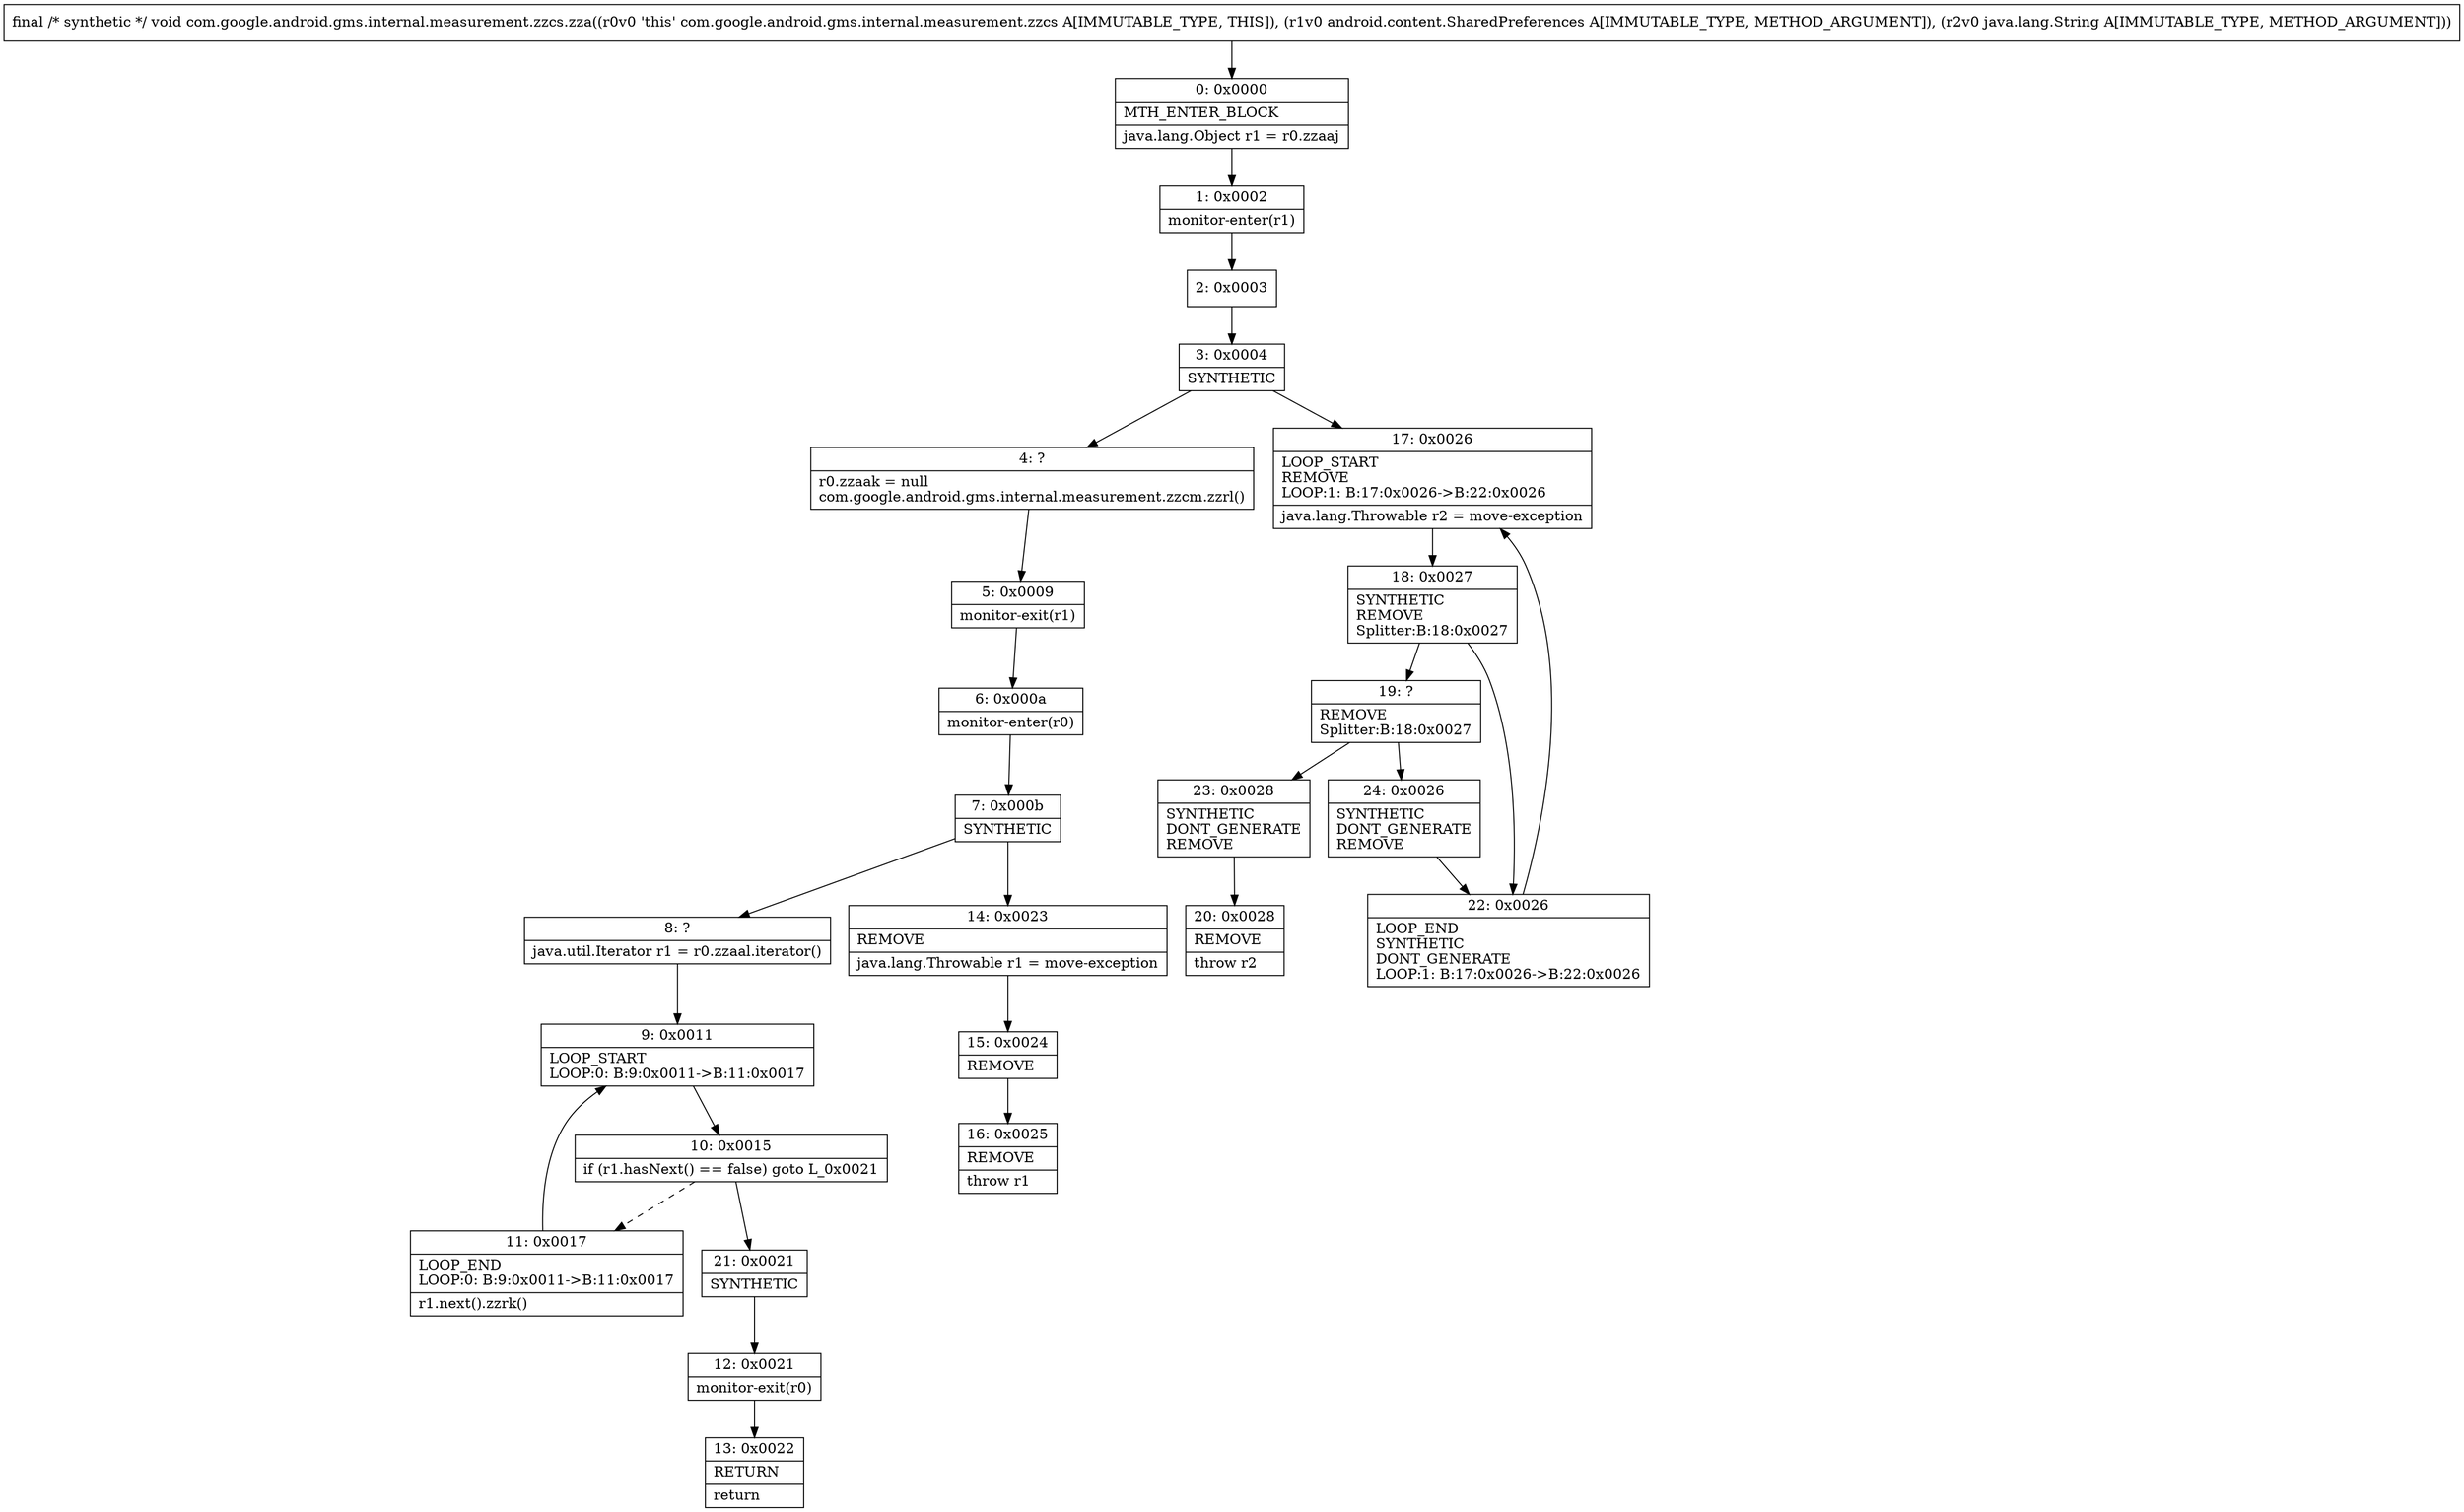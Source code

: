 digraph "CFG forcom.google.android.gms.internal.measurement.zzcs.zza(Landroid\/content\/SharedPreferences;Ljava\/lang\/String;)V" {
Node_0 [shape=record,label="{0\:\ 0x0000|MTH_ENTER_BLOCK\l|java.lang.Object r1 = r0.zzaaj\l}"];
Node_1 [shape=record,label="{1\:\ 0x0002|monitor\-enter(r1)\l}"];
Node_2 [shape=record,label="{2\:\ 0x0003}"];
Node_3 [shape=record,label="{3\:\ 0x0004|SYNTHETIC\l}"];
Node_4 [shape=record,label="{4\:\ ?|r0.zzaak = null\lcom.google.android.gms.internal.measurement.zzcm.zzrl()\l}"];
Node_5 [shape=record,label="{5\:\ 0x0009|monitor\-exit(r1)\l}"];
Node_6 [shape=record,label="{6\:\ 0x000a|monitor\-enter(r0)\l}"];
Node_7 [shape=record,label="{7\:\ 0x000b|SYNTHETIC\l}"];
Node_8 [shape=record,label="{8\:\ ?|java.util.Iterator r1 = r0.zzaal.iterator()\l}"];
Node_9 [shape=record,label="{9\:\ 0x0011|LOOP_START\lLOOP:0: B:9:0x0011\-\>B:11:0x0017\l}"];
Node_10 [shape=record,label="{10\:\ 0x0015|if (r1.hasNext() == false) goto L_0x0021\l}"];
Node_11 [shape=record,label="{11\:\ 0x0017|LOOP_END\lLOOP:0: B:9:0x0011\-\>B:11:0x0017\l|r1.next().zzrk()\l}"];
Node_12 [shape=record,label="{12\:\ 0x0021|monitor\-exit(r0)\l}"];
Node_13 [shape=record,label="{13\:\ 0x0022|RETURN\l|return\l}"];
Node_14 [shape=record,label="{14\:\ 0x0023|REMOVE\l|java.lang.Throwable r1 = move\-exception\l}"];
Node_15 [shape=record,label="{15\:\ 0x0024|REMOVE\l}"];
Node_16 [shape=record,label="{16\:\ 0x0025|REMOVE\l|throw r1\l}"];
Node_17 [shape=record,label="{17\:\ 0x0026|LOOP_START\lREMOVE\lLOOP:1: B:17:0x0026\-\>B:22:0x0026\l|java.lang.Throwable r2 = move\-exception\l}"];
Node_18 [shape=record,label="{18\:\ 0x0027|SYNTHETIC\lREMOVE\lSplitter:B:18:0x0027\l}"];
Node_19 [shape=record,label="{19\:\ ?|REMOVE\lSplitter:B:18:0x0027\l}"];
Node_20 [shape=record,label="{20\:\ 0x0028|REMOVE\l|throw r2\l}"];
Node_21 [shape=record,label="{21\:\ 0x0021|SYNTHETIC\l}"];
Node_22 [shape=record,label="{22\:\ 0x0026|LOOP_END\lSYNTHETIC\lDONT_GENERATE\lLOOP:1: B:17:0x0026\-\>B:22:0x0026\l}"];
Node_23 [shape=record,label="{23\:\ 0x0028|SYNTHETIC\lDONT_GENERATE\lREMOVE\l}"];
Node_24 [shape=record,label="{24\:\ 0x0026|SYNTHETIC\lDONT_GENERATE\lREMOVE\l}"];
MethodNode[shape=record,label="{final \/* synthetic *\/ void com.google.android.gms.internal.measurement.zzcs.zza((r0v0 'this' com.google.android.gms.internal.measurement.zzcs A[IMMUTABLE_TYPE, THIS]), (r1v0 android.content.SharedPreferences A[IMMUTABLE_TYPE, METHOD_ARGUMENT]), (r2v0 java.lang.String A[IMMUTABLE_TYPE, METHOD_ARGUMENT])) }"];
MethodNode -> Node_0;
Node_0 -> Node_1;
Node_1 -> Node_2;
Node_2 -> Node_3;
Node_3 -> Node_4;
Node_3 -> Node_17;
Node_4 -> Node_5;
Node_5 -> Node_6;
Node_6 -> Node_7;
Node_7 -> Node_8;
Node_7 -> Node_14;
Node_8 -> Node_9;
Node_9 -> Node_10;
Node_10 -> Node_11[style=dashed];
Node_10 -> Node_21;
Node_11 -> Node_9;
Node_12 -> Node_13;
Node_14 -> Node_15;
Node_15 -> Node_16;
Node_17 -> Node_18;
Node_18 -> Node_19;
Node_18 -> Node_22;
Node_19 -> Node_23;
Node_19 -> Node_24;
Node_21 -> Node_12;
Node_22 -> Node_17;
Node_23 -> Node_20;
Node_24 -> Node_22;
}

